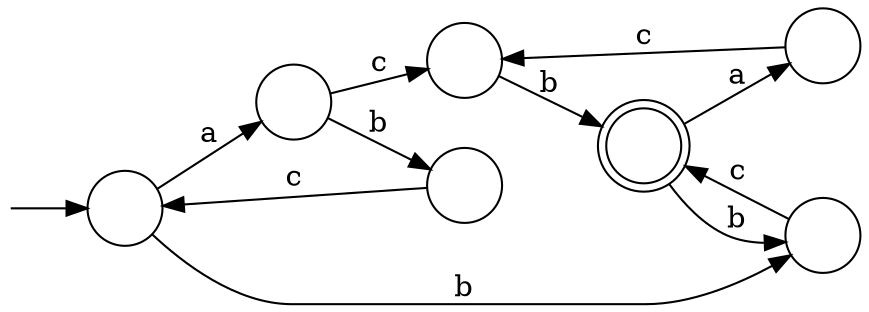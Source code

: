 digraph G {
  rankdir=LR;
  n__ [label="" shape=none width=.0];
  0 [shape=circle label=""];
  1 [shape=doublecircle label=""];
  2 [shape=circle label=""];
  3 [shape=circle label=""];
  4 [shape=circle label=""];
  5 [shape=circle label=""];
  6 [shape=circle label=""];
  n__ -> 0;
  0 -> 2 [label="a"];
  0 -> 3 [label="b"];
  2 -> 4 [label="b"];
  2 -> 5 [label="c"];
  3 -> 1 [label="c"];
  4 -> 0 [label="c"];
  5 -> 1 [label="b"];
  1 -> 6 [label="a"];
  1 -> 3 [label="b"];
  6 -> 5 [label="c"];
}
